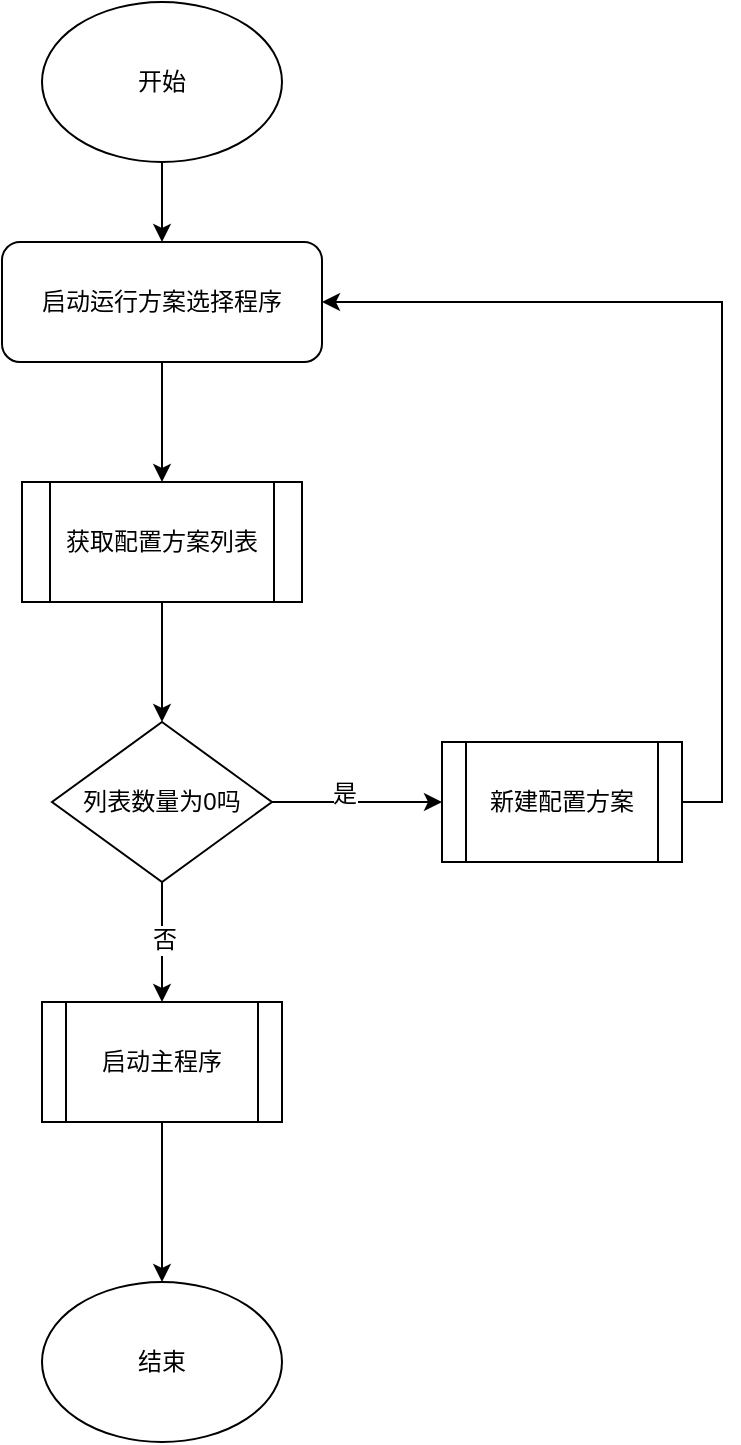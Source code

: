<mxfile version="11.0.1" type="device"><diagram id="NWwDNuXczsBsYUldwoRi" name="启动"><mxGraphModel dx="1106" dy="767" grid="1" gridSize="10" guides="1" tooltips="1" connect="1" arrows="1" fold="1" page="1" pageScale="1" pageWidth="827" pageHeight="1169" math="0" shadow="0"><root><mxCell id="0"/><mxCell id="1" parent="0"/><mxCell id="wSkdTXYmyO_Dc-PvvY25-5" style="edgeStyle=orthogonalEdgeStyle;rounded=0;orthogonalLoop=1;jettySize=auto;html=1;exitX=0.5;exitY=1;exitDx=0;exitDy=0;entryX=0.5;entryY=0;entryDx=0;entryDy=0;" edge="1" parent="1" source="wSkdTXYmyO_Dc-PvvY25-1" target="wSkdTXYmyO_Dc-PvvY25-4"><mxGeometry relative="1" as="geometry"/></mxCell><mxCell id="wSkdTXYmyO_Dc-PvvY25-1" value="开始" style="ellipse;whiteSpace=wrap;html=1;" vertex="1" parent="1"><mxGeometry x="250" y="110" width="120" height="80" as="geometry"/></mxCell><mxCell id="wSkdTXYmyO_Dc-PvvY25-7" style="edgeStyle=orthogonalEdgeStyle;rounded=0;orthogonalLoop=1;jettySize=auto;html=1;exitX=0.5;exitY=1;exitDx=0;exitDy=0;entryX=0.5;entryY=0;entryDx=0;entryDy=0;" edge="1" parent="1" source="wSkdTXYmyO_Dc-PvvY25-4" target="wSkdTXYmyO_Dc-PvvY25-6"><mxGeometry relative="1" as="geometry"/></mxCell><mxCell id="wSkdTXYmyO_Dc-PvvY25-4" value="启动运行方案选择程序" style="rounded=1;whiteSpace=wrap;html=1;" vertex="1" parent="1"><mxGeometry x="230" y="230" width="160" height="60" as="geometry"/></mxCell><mxCell id="wSkdTXYmyO_Dc-PvvY25-9" style="edgeStyle=orthogonalEdgeStyle;rounded=0;orthogonalLoop=1;jettySize=auto;html=1;exitX=0.5;exitY=1;exitDx=0;exitDy=0;" edge="1" parent="1" source="wSkdTXYmyO_Dc-PvvY25-6" target="wSkdTXYmyO_Dc-PvvY25-8"><mxGeometry relative="1" as="geometry"/></mxCell><UserObject label="获取配置方案列表" link="data:page/id,hVtnbFzCW5aBBduaf8cU" id="wSkdTXYmyO_Dc-PvvY25-6"><mxCell style="shape=process;whiteSpace=wrap;html=1;backgroundOutline=1;" vertex="1" parent="1"><mxGeometry x="240" y="350" width="140" height="60" as="geometry"/></mxCell></UserObject><mxCell id="wSkdTXYmyO_Dc-PvvY25-11" style="edgeStyle=orthogonalEdgeStyle;rounded=0;orthogonalLoop=1;jettySize=auto;html=1;exitX=1;exitY=0.5;exitDx=0;exitDy=0;entryX=0;entryY=0.5;entryDx=0;entryDy=0;" edge="1" parent="1" source="wSkdTXYmyO_Dc-PvvY25-8" target="wSkdTXYmyO_Dc-PvvY25-10"><mxGeometry relative="1" as="geometry"/></mxCell><mxCell id="wSkdTXYmyO_Dc-PvvY25-12" value="是" style="text;html=1;resizable=0;points=[];align=center;verticalAlign=middle;labelBackgroundColor=#ffffff;" vertex="1" connectable="0" parent="wSkdTXYmyO_Dc-PvvY25-11"><mxGeometry x="-0.164" y="4" relative="1" as="geometry"><mxPoint as="offset"/></mxGeometry></mxCell><mxCell id="wSkdTXYmyO_Dc-PvvY25-14" style="edgeStyle=orthogonalEdgeStyle;rounded=0;orthogonalLoop=1;jettySize=auto;html=1;exitX=0.5;exitY=1;exitDx=0;exitDy=0;entryX=0.5;entryY=0;entryDx=0;entryDy=0;" edge="1" parent="1" source="wSkdTXYmyO_Dc-PvvY25-8" target="wSkdTXYmyO_Dc-PvvY25-13"><mxGeometry relative="1" as="geometry"/></mxCell><mxCell id="wSkdTXYmyO_Dc-PvvY25-18" value="否" style="text;html=1;resizable=0;points=[];align=center;verticalAlign=middle;labelBackgroundColor=#ffffff;" vertex="1" connectable="0" parent="wSkdTXYmyO_Dc-PvvY25-14"><mxGeometry x="-0.037" y="1" relative="1" as="geometry"><mxPoint as="offset"/></mxGeometry></mxCell><mxCell id="wSkdTXYmyO_Dc-PvvY25-8" value="列表数量为0吗" style="rhombus;whiteSpace=wrap;html=1;" vertex="1" parent="1"><mxGeometry x="255" y="470" width="110" height="80" as="geometry"/></mxCell><mxCell id="wSkdTXYmyO_Dc-PvvY25-17" style="edgeStyle=orthogonalEdgeStyle;rounded=0;orthogonalLoop=1;jettySize=auto;html=1;exitX=1;exitY=0.5;exitDx=0;exitDy=0;entryX=1;entryY=0.5;entryDx=0;entryDy=0;" edge="1" parent="1" source="wSkdTXYmyO_Dc-PvvY25-10" target="wSkdTXYmyO_Dc-PvvY25-4"><mxGeometry relative="1" as="geometry"/></mxCell><UserObject label="新建配置方案" link="data:page/id,JjxJhiI4M6ViMzrW3WES" id="wSkdTXYmyO_Dc-PvvY25-10"><mxCell style="shape=process;whiteSpace=wrap;html=1;backgroundOutline=1;" vertex="1" parent="1"><mxGeometry x="450" y="480" width="120" height="60" as="geometry"/></mxCell></UserObject><mxCell id="wSkdTXYmyO_Dc-PvvY25-16" style="edgeStyle=orthogonalEdgeStyle;rounded=0;orthogonalLoop=1;jettySize=auto;html=1;exitX=0.5;exitY=1;exitDx=0;exitDy=0;entryX=0.5;entryY=0;entryDx=0;entryDy=0;" edge="1" parent="1" source="wSkdTXYmyO_Dc-PvvY25-13" target="wSkdTXYmyO_Dc-PvvY25-15"><mxGeometry relative="1" as="geometry"/></mxCell><UserObject label="启动主程序" link="data:page/id,X2CjDdbRD6Nd4JB009iY" id="wSkdTXYmyO_Dc-PvvY25-13"><mxCell style="shape=process;whiteSpace=wrap;html=1;backgroundOutline=1;" vertex="1" parent="1"><mxGeometry x="250" y="610" width="120" height="60" as="geometry"/></mxCell></UserObject><mxCell id="wSkdTXYmyO_Dc-PvvY25-15" value="结束" style="ellipse;whiteSpace=wrap;html=1;" vertex="1" parent="1"><mxGeometry x="250" y="750" width="120" height="80" as="geometry"/></mxCell></root></mxGraphModel></diagram><diagram id="hVtnbFzCW5aBBduaf8cU" name="获取配置方案列表"><mxGraphModel dx="1182" dy="767" grid="1" gridSize="10" guides="1" tooltips="1" connect="1" arrows="1" fold="1" page="1" pageScale="1" pageWidth="827" pageHeight="1169" math="0" shadow="0"><root><mxCell id="49iUSOXetlCT4aAXc8nl-0"/><mxCell id="49iUSOXetlCT4aAXc8nl-1" parent="49iUSOXetlCT4aAXc8nl-0"/><mxCell id="LsxTe3Y0DqKWTgmGTQgk-2" style="edgeStyle=orthogonalEdgeStyle;rounded=0;orthogonalLoop=1;jettySize=auto;html=1;exitX=0.5;exitY=1;exitDx=0;exitDy=0;entryX=0.5;entryY=0;entryDx=0;entryDy=0;exitPerimeter=0;" edge="1" parent="49iUSOXetlCT4aAXc8nl-1" source="ObkCl7B4GjU82ZQuAigM-1" target="LsxTe3Y0DqKWTgmGTQgk-1"><mxGeometry relative="1" as="geometry"><mxPoint x="380" y="150" as="sourcePoint"/></mxGeometry></mxCell><mxCell id="LsxTe3Y0DqKWTgmGTQgk-4" style="edgeStyle=orthogonalEdgeStyle;rounded=0;orthogonalLoop=1;jettySize=auto;html=1;exitX=0.5;exitY=1;exitDx=0;exitDy=0;" edge="1" parent="49iUSOXetlCT4aAXc8nl-1" source="LsxTe3Y0DqKWTgmGTQgk-1" target="LsxTe3Y0DqKWTgmGTQgk-3"><mxGeometry relative="1" as="geometry"/></mxCell><mxCell id="LsxTe3Y0DqKWTgmGTQgk-1" value="获取程序安装目录路径为ROOT" style="rounded=0;whiteSpace=wrap;html=1;" vertex="1" parent="49iUSOXetlCT4aAXc8nl-1"><mxGeometry x="282.5" y="200" width="195" height="60" as="geometry"/></mxCell><mxCell id="LsxTe3Y0DqKWTgmGTQgk-6" value="" style="edgeStyle=orthogonalEdgeStyle;rounded=0;orthogonalLoop=1;jettySize=auto;html=1;" edge="1" parent="49iUSOXetlCT4aAXc8nl-1" source="LsxTe3Y0DqKWTgmGTQgk-3" target="LsxTe3Y0DqKWTgmGTQgk-5"><mxGeometry relative="1" as="geometry"/></mxCell><mxCell id="LsxTe3Y0DqKWTgmGTQgk-3" value="配置方案目录为：&lt;br&gt;PROFILE=ROOT/profile" style="rounded=0;whiteSpace=wrap;html=1;" vertex="1" parent="49iUSOXetlCT4aAXc8nl-1"><mxGeometry x="305" y="330" width="150" height="60" as="geometry"/></mxCell><mxCell id="LsxTe3Y0DqKWTgmGTQgk-8" value="" style="edgeStyle=orthogonalEdgeStyle;rounded=0;orthogonalLoop=1;jettySize=auto;html=1;" edge="1" parent="49iUSOXetlCT4aAXc8nl-1" source="LsxTe3Y0DqKWTgmGTQgk-5"><mxGeometry relative="1" as="geometry"><mxPoint x="380" y="600" as="targetPoint"/></mxGeometry></mxCell><mxCell id="LsxTe3Y0DqKWTgmGTQgk-5" value="将PROFILE中的所有文件列出来，保存为LIST" style="rounded=0;whiteSpace=wrap;html=1;" vertex="1" parent="49iUSOXetlCT4aAXc8nl-1"><mxGeometry x="250" y="460" width="260" height="60" as="geometry"/></mxCell><mxCell id="ObkCl7B4GjU82ZQuAigM-0" value="结束" style="strokeWidth=2;html=1;shape=mxgraph.flowchart.terminator;whiteSpace=wrap;" vertex="1" parent="49iUSOXetlCT4aAXc8nl-1"><mxGeometry x="330" y="600" width="100" height="60" as="geometry"/></mxCell><mxCell id="ObkCl7B4GjU82ZQuAigM-1" value="开始" style="strokeWidth=2;html=1;shape=mxgraph.flowchart.start_1;whiteSpace=wrap;" vertex="1" parent="49iUSOXetlCT4aAXc8nl-1"><mxGeometry x="330" y="100" width="100" height="60" as="geometry"/></mxCell></root></mxGraphModel></diagram><diagram id="JjxJhiI4M6ViMzrW3WES" name="新建配置方案"><mxGraphModel dx="1106" dy="767" grid="1" gridSize="10" guides="1" tooltips="1" connect="1" arrows="1" fold="1" page="1" pageScale="1" pageWidth="827" pageHeight="1169" math="0" shadow="0"><root><mxCell id="qir_VW_aoWkXHEZHBPKz-0"/><mxCell id="qir_VW_aoWkXHEZHBPKz-1" parent="qir_VW_aoWkXHEZHBPKz-0"/><mxCell id="ea_yekK5zR3A2SfdgIZz-0" style="edgeStyle=orthogonalEdgeStyle;rounded=0;orthogonalLoop=1;jettySize=auto;html=1;exitX=0.5;exitY=1;exitDx=0;exitDy=0;entryX=0.5;entryY=0;entryDx=0;entryDy=0;" edge="1" parent="qir_VW_aoWkXHEZHBPKz-1" source="cXIH6GNwHoWYnqQlHOs--0" target="Us87xavrDgLcu1OzfGY0-1"><mxGeometry relative="1" as="geometry"/></mxCell><mxCell id="cXIH6GNwHoWYnqQlHOs--0" value="开始" style="ellipse;whiteSpace=wrap;html=1;" vertex="1" parent="qir_VW_aoWkXHEZHBPKz-1"><mxGeometry x="345" y="170" width="120" height="80" as="geometry"/></mxCell><mxCell id="ea_yekK5zR3A2SfdgIZz-3" style="edgeStyle=orthogonalEdgeStyle;rounded=0;orthogonalLoop=1;jettySize=auto;html=1;exitX=0.5;exitY=1;exitDx=0;exitDy=0;entryX=0.5;entryY=0;entryDx=0;entryDy=0;entryPerimeter=0;" edge="1" parent="qir_VW_aoWkXHEZHBPKz-1" source="Us87xavrDgLcu1OzfGY0-0" target="Us87xavrDgLcu1OzfGY0-9"><mxGeometry relative="1" as="geometry"/></mxCell><mxCell id="Us87xavrDgLcu1OzfGY0-0" value="BMS设备选择配置程序" style="shape=process;whiteSpace=wrap;html=1;backgroundOutline=1;" vertex="1" parent="qir_VW_aoWkXHEZHBPKz-1"><mxGeometry x="320" y="730" width="170" height="60" as="geometry"/></mxCell><mxCell id="Us87xavrDgLcu1OzfGY0-4" value="" style="edgeStyle=orthogonalEdgeStyle;rounded=0;orthogonalLoop=1;jettySize=auto;html=1;" edge="1" parent="qir_VW_aoWkXHEZHBPKz-1" source="Us87xavrDgLcu1OzfGY0-1" target="Us87xavrDgLcu1OzfGY0-3"><mxGeometry relative="1" as="geometry"/></mxCell><mxCell id="Us87xavrDgLcu1OzfGY0-1" value="水冷机设备选择配置程序" style="shape=process;whiteSpace=wrap;html=1;backgroundOutline=1;" vertex="1" parent="qir_VW_aoWkXHEZHBPKz-1"><mxGeometry x="320" y="310" width="170" height="60" as="geometry"/></mxCell><mxCell id="ea_yekK5zR3A2SfdgIZz-1" style="edgeStyle=orthogonalEdgeStyle;rounded=0;orthogonalLoop=1;jettySize=auto;html=1;exitX=0.5;exitY=1;exitDx=0;exitDy=0;" edge="1" parent="qir_VW_aoWkXHEZHBPKz-1" source="Us87xavrDgLcu1OzfGY0-3" target="Us87xavrDgLcu1OzfGY0-5"><mxGeometry relative="1" as="geometry"/></mxCell><mxCell id="Us87xavrDgLcu1OzfGY0-3" value="温度箱设备选择配置程序" style="shape=process;whiteSpace=wrap;html=1;backgroundOutline=1;" vertex="1" parent="qir_VW_aoWkXHEZHBPKz-1"><mxGeometry x="320" y="450" width="170" height="60" as="geometry"/></mxCell><mxCell id="ea_yekK5zR3A2SfdgIZz-2" style="edgeStyle=orthogonalEdgeStyle;rounded=0;orthogonalLoop=1;jettySize=auto;html=1;exitX=0.5;exitY=1;exitDx=0;exitDy=0;" edge="1" parent="qir_VW_aoWkXHEZHBPKz-1" source="Us87xavrDgLcu1OzfGY0-5" target="Us87xavrDgLcu1OzfGY0-0"><mxGeometry relative="1" as="geometry"/></mxCell><mxCell id="Us87xavrDgLcu1OzfGY0-5" value="充放电设备选择配置程序" style="shape=process;whiteSpace=wrap;html=1;backgroundOutline=1;" vertex="1" parent="qir_VW_aoWkXHEZHBPKz-1"><mxGeometry x="320" y="590" width="170" height="60" as="geometry"/></mxCell><mxCell id="Us87xavrDgLcu1OzfGY0-9" value="结束" style="strokeWidth=2;html=1;shape=mxgraph.flowchart.terminator;whiteSpace=wrap;" vertex="1" parent="qir_VW_aoWkXHEZHBPKz-1"><mxGeometry x="355" y="880" width="100" height="60" as="geometry"/></mxCell></root></mxGraphModel></diagram><diagram id="aF1RtrHM5DFVjOXpe2TA" name="BMS设备选择配置程序"><mxGraphModel dx="1106" dy="767" grid="1" gridSize="10" guides="1" tooltips="1" connect="1" arrows="1" fold="1" page="1" pageScale="1" pageWidth="827" pageHeight="1169" math="0" shadow="0"><root><mxCell id="oFsIVp-YUy38IvMkavwM-0"/><mxCell id="oFsIVp-YUy38IvMkavwM-1" parent="oFsIVp-YUy38IvMkavwM-0"/><mxCell id="OglKm5k2B5AZAI1nkxeM-3" style="edgeStyle=orthogonalEdgeStyle;rounded=0;orthogonalLoop=1;jettySize=auto;html=1;exitX=0.5;exitY=1;exitDx=0;exitDy=0;exitPerimeter=0;entryX=0.5;entryY=0;entryDx=0;entryDy=0;" edge="1" parent="oFsIVp-YUy38IvMkavwM-1" source="KZhN5IR9w1qBCC054WD9-0" target="OglKm5k2B5AZAI1nkxeM-1"><mxGeometry relative="1" as="geometry"/></mxCell><mxCell id="KZhN5IR9w1qBCC054WD9-0" value="开始" style="strokeWidth=2;html=1;shape=mxgraph.flowchart.start_1;whiteSpace=wrap;" vertex="1" parent="oFsIVp-YUy38IvMkavwM-1"><mxGeometry x="180" y="30" width="100" height="70" as="geometry"/></mxCell><mxCell id="OglKm5k2B5AZAI1nkxeM-0" style="edgeStyle=orthogonalEdgeStyle;rounded=0;orthogonalLoop=1;jettySize=auto;html=1;exitX=0.5;exitY=1;exitDx=0;exitDy=0;" edge="1" parent="oFsIVp-YUy38IvMkavwM-1" source="OglKm5k2B5AZAI1nkxeM-1" target="OglKm5k2B5AZAI1nkxeM-2"><mxGeometry relative="1" as="geometry"/></mxCell><mxCell id="OglKm5k2B5AZAI1nkxeM-1" value="获取程序安装目录路径为ROOT" style="rounded=0;whiteSpace=wrap;html=1;" vertex="1" parent="oFsIVp-YUy38IvMkavwM-1"><mxGeometry x="132.5" y="150" width="195" height="60" as="geometry"/></mxCell><mxCell id="pRJgeEM8rvTh3hae7LCi-1" value="" style="edgeStyle=orthogonalEdgeStyle;rounded=0;orthogonalLoop=1;jettySize=auto;html=1;" edge="1" parent="oFsIVp-YUy38IvMkavwM-1" source="OglKm5k2B5AZAI1nkxeM-2" target="pRJgeEM8rvTh3hae7LCi-0"><mxGeometry relative="1" as="geometry"/></mxCell><mxCell id="OglKm5k2B5AZAI1nkxeM-2" value="BMS设备目录为&lt;br&gt;BMSDIR=ROOT/device/bms" style="rounded=0;whiteSpace=wrap;html=1;" vertex="1" parent="oFsIVp-YUy38IvMkavwM-1"><mxGeometry x="137.5" y="255" width="185" height="60" as="geometry"/></mxCell><mxCell id="pRJgeEM8rvTh3hae7LCi-3" style="edgeStyle=orthogonalEdgeStyle;rounded=0;orthogonalLoop=1;jettySize=auto;html=1;exitX=0.5;exitY=1;exitDx=0;exitDy=0;entryX=0.5;entryY=0;entryDx=0;entryDy=0;entryPerimeter=0;" edge="1" parent="oFsIVp-YUy38IvMkavwM-1" source="pRJgeEM8rvTh3hae7LCi-0" target="pRJgeEM8rvTh3hae7LCi-2"><mxGeometry relative="1" as="geometry"/></mxCell><mxCell id="pRJgeEM8rvTh3hae7LCi-0" value="将BMSDIR中的文件保存到LIST中" style="rounded=0;whiteSpace=wrap;html=1;" vertex="1" parent="oFsIVp-YUy38IvMkavwM-1"><mxGeometry x="137.5" y="360" width="185" height="60" as="geometry"/></mxCell><mxCell id="pRJgeEM8rvTh3hae7LCi-6" style="edgeStyle=orthogonalEdgeStyle;rounded=0;orthogonalLoop=1;jettySize=auto;html=1;exitX=0.5;exitY=1;exitDx=0;exitDy=0;exitPerimeter=0;entryX=0.5;entryY=0;entryDx=0;entryDy=0;" edge="1" parent="oFsIVp-YUy38IvMkavwM-1" source="pRJgeEM8rvTh3hae7LCi-2" target="pRJgeEM8rvTh3hae7LCi-5"><mxGeometry relative="1" as="geometry"/></mxCell><mxCell id="pRJgeEM8rvTh3hae7LCi-7" value="否" style="text;html=1;resizable=0;points=[];align=center;verticalAlign=middle;labelBackgroundColor=#ffffff;" vertex="1" connectable="0" parent="pRJgeEM8rvTh3hae7LCi-6"><mxGeometry x="-0.4" y="-1" relative="1" as="geometry"><mxPoint as="offset"/></mxGeometry></mxCell><mxCell id="pRJgeEM8rvTh3hae7LCi-11" value="" style="edgeStyle=orthogonalEdgeStyle;rounded=0;orthogonalLoop=1;jettySize=auto;html=1;entryX=0.5;entryY=1;entryDx=0;entryDy=0;" edge="1" parent="oFsIVp-YUy38IvMkavwM-1" source="pRJgeEM8rvTh3hae7LCi-2" target="pRJgeEM8rvTh3hae7LCi-13"><mxGeometry relative="1" as="geometry"><mxPoint x="360" y="520" as="targetPoint"/></mxGeometry></mxCell><mxCell id="pRJgeEM8rvTh3hae7LCi-12" value="是" style="text;html=1;resizable=0;points=[];align=center;verticalAlign=middle;labelBackgroundColor=#ffffff;" vertex="1" connectable="0" parent="pRJgeEM8rvTh3hae7LCi-11"><mxGeometry x="0.125" y="-4" relative="1" as="geometry"><mxPoint as="offset"/></mxGeometry></mxCell><mxCell id="pRJgeEM8rvTh3hae7LCi-2" value="LIST长度是0吗" style="strokeWidth=2;html=1;shape=mxgraph.flowchart.decision;whiteSpace=wrap;" vertex="1" parent="oFsIVp-YUy38IvMkavwM-1"><mxGeometry x="180" y="470" width="100" height="100" as="geometry"/></mxCell><mxCell id="pRJgeEM8rvTh3hae7LCi-17" style="edgeStyle=orthogonalEdgeStyle;rounded=0;orthogonalLoop=1;jettySize=auto;html=1;exitX=0.5;exitY=1;exitDx=0;exitDy=0;entryX=0.5;entryY=0;entryDx=0;entryDy=0;" edge="1" parent="oFsIVp-YUy38IvMkavwM-1" source="pRJgeEM8rvTh3hae7LCi-5" target="pRJgeEM8rvTh3hae7LCi-16"><mxGeometry relative="1" as="geometry"/></mxCell><mxCell id="pRJgeEM8rvTh3hae7LCi-5" value="选择一个BMS型号" style="rounded=0;whiteSpace=wrap;html=1;" vertex="1" parent="oFsIVp-YUy38IvMkavwM-1"><mxGeometry x="170" y="630" width="120" height="60" as="geometry"/></mxCell><mxCell id="pRJgeEM8rvTh3hae7LCi-14" style="edgeStyle=orthogonalEdgeStyle;rounded=0;orthogonalLoop=1;jettySize=auto;html=1;exitX=0;exitY=0.5;exitDx=0;exitDy=0;entryX=1;entryY=0.5;entryDx=0;entryDy=0;" edge="1" parent="oFsIVp-YUy38IvMkavwM-1" source="pRJgeEM8rvTh3hae7LCi-13" target="pRJgeEM8rvTh3hae7LCi-0"><mxGeometry relative="1" as="geometry"/></mxCell><mxCell id="pRJgeEM8rvTh3hae7LCi-13" value="新建一个BMS型号" style="shape=process;whiteSpace=wrap;html=1;backgroundOutline=1;" vertex="1" parent="oFsIVp-YUy38IvMkavwM-1"><mxGeometry x="470" y="360" width="150" height="60" as="geometry"/></mxCell><mxCell id="pRJgeEM8rvTh3hae7LCi-19" style="edgeStyle=orthogonalEdgeStyle;rounded=0;orthogonalLoop=1;jettySize=auto;html=1;exitX=0.5;exitY=1;exitDx=0;exitDy=0;entryX=0.5;entryY=0;entryDx=0;entryDy=0;" edge="1" parent="oFsIVp-YUy38IvMkavwM-1" source="pRJgeEM8rvTh3hae7LCi-16" target="pRJgeEM8rvTh3hae7LCi-18"><mxGeometry relative="1" as="geometry"/></mxCell><mxCell id="pRJgeEM8rvTh3hae7LCi-16" value="从DBC文件中选择需要的字段消息" style="rounded=0;whiteSpace=wrap;html=1;" vertex="1" parent="oFsIVp-YUy38IvMkavwM-1"><mxGeometry x="170" y="760" width="120" height="60" as="geometry"/></mxCell><mxCell id="pRJgeEM8rvTh3hae7LCi-18" value="选择CAN设备，配置波特率等信息" style="shape=process;whiteSpace=wrap;html=1;backgroundOutline=1;" vertex="1" parent="oFsIVp-YUy38IvMkavwM-1"><mxGeometry x="170" y="900" width="120" height="60" as="geometry"/></mxCell></root></mxGraphModel></diagram><diagram id="sV4E5Tnso3ahKrsm5PWg" name="水冷机设备选择配置程序"><mxGraphModel dx="1182" dy="767" grid="1" gridSize="10" guides="1" tooltips="1" connect="1" arrows="1" fold="1" page="1" pageScale="1" pageWidth="827" pageHeight="1169" math="0" shadow="0"><root><mxCell id="fc7PQBWKtGe-ztORddlk-0"/><mxCell id="fc7PQBWKtGe-ztORddlk-1" parent="fc7PQBWKtGe-ztORddlk-0"/></root></mxGraphModel></diagram><diagram id="mAKN-MIQDhAAdsvLF1zz" name="温度箱设备选择配置程序"><mxGraphModel dx="1182" dy="767" grid="1" gridSize="10" guides="1" tooltips="1" connect="1" arrows="1" fold="1" page="1" pageScale="1" pageWidth="827" pageHeight="1169" math="0" shadow="0"><root><mxCell id="F7OuQUftDmIPq-qkRxkA-0"/><mxCell id="F7OuQUftDmIPq-qkRxkA-1" parent="F7OuQUftDmIPq-qkRxkA-0"/></root></mxGraphModel></diagram><diagram id="TaF4Yqy84Tszy0gwAOHK" name="充放电设备选择配置程序"><mxGraphModel dx="1182" dy="767" grid="1" gridSize="10" guides="1" tooltips="1" connect="1" arrows="1" fold="1" page="1" pageScale="1" pageWidth="827" pageHeight="1169" math="0" shadow="0"><root><mxCell id="ytDv4lKCsJibTb3IXxzN-0"/><mxCell id="ytDv4lKCsJibTb3IXxzN-1" parent="ytDv4lKCsJibTb3IXxzN-0"/></root></mxGraphModel></diagram><diagram id="X2CjDdbRD6Nd4JB009iY" name="启动主程序"><mxGraphModel dx="1186" dy="877" grid="1" gridSize="10" guides="1" tooltips="1" connect="1" arrows="1" fold="1" page="1" pageScale="1" pageWidth="827" pageHeight="1169" math="0" shadow="0"><root><mxCell id="rcH-3NY__aX_dp8sQnGe-0"/><mxCell id="rcH-3NY__aX_dp8sQnGe-1" parent="rcH-3NY__aX_dp8sQnGe-0"/></root></mxGraphModel></diagram></mxfile>